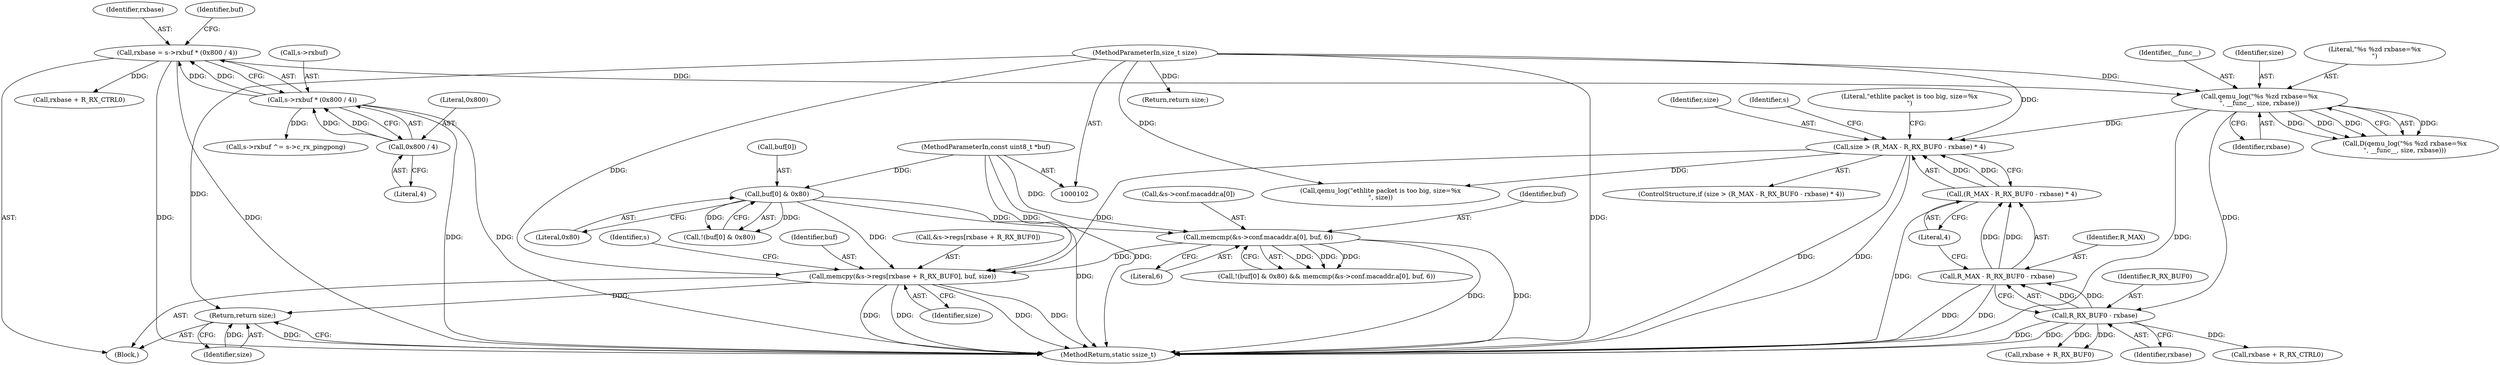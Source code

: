 digraph "0_qemu_a0d1cbdacff5df4ded16b753b38fdd9da6092968@API" {
"1000191" [label="(Call,memcpy(&s->regs[rxbase + R_RX_BUF0], buf, size))"];
"1000125" [label="(Call,buf[0] & 0x80)"];
"1000104" [label="(MethodParameterIn,const uint8_t *buf)"];
"1000130" [label="(Call,memcmp(&s->conf.macaddr.a[0], buf, 6))"];
"1000174" [label="(Call,size > (R_MAX - R_RX_BUF0 - rxbase) * 4)"];
"1000168" [label="(Call,qemu_log(\"%s %zd rxbase=%x\n\", __func__, size, rxbase))"];
"1000105" [label="(MethodParameterIn,size_t size)"];
"1000113" [label="(Call,rxbase = s->rxbuf * (0x800 / 4))"];
"1000115" [label="(Call,s->rxbuf * (0x800 / 4))"];
"1000119" [label="(Call,0x800 / 4)"];
"1000176" [label="(Call,(R_MAX - R_RX_BUF0 - rxbase) * 4)"];
"1000177" [label="(Call,R_MAX - R_RX_BUF0 - rxbase)"];
"1000179" [label="(Call,R_RX_BUF0 - rxbase)"];
"1000218" [label="(Return,return size;)"];
"1000116" [label="(Call,s->rxbuf)"];
"1000130" [label="(Call,memcmp(&s->conf.macaddr.a[0], buf, 6))"];
"1000142" [label="(Literal,6)"];
"1000125" [label="(Call,buf[0] & 0x80)"];
"1000220" [label="(MethodReturn,static ssize_t)"];
"1000219" [label="(Identifier,size)"];
"1000106" [label="(Block,)"];
"1000170" [label="(Identifier,__func__)"];
"1000182" [label="(Literal,4)"];
"1000179" [label="(Call,R_RX_BUF0 - rxbase)"];
"1000151" [label="(Call,rxbase + R_RX_CTRL0)"];
"1000114" [label="(Identifier,rxbase)"];
"1000197" [label="(Call,rxbase + R_RX_BUF0)"];
"1000167" [label="(Call,D(qemu_log(\"%s %zd rxbase=%x\n\", __func__, size, rxbase)))"];
"1000120" [label="(Literal,0x800)"];
"1000115" [label="(Call,s->rxbuf * (0x800 / 4))"];
"1000180" [label="(Identifier,R_RX_BUF0)"];
"1000127" [label="(Identifier,buf)"];
"1000205" [label="(Identifier,s)"];
"1000174" [label="(Call,size > (R_MAX - R_RX_BUF0 - rxbase) * 4)"];
"1000119" [label="(Call,0x800 / 4)"];
"1000124" [label="(Call,!(buf[0] & 0x80))"];
"1000113" [label="(Call,rxbase = s->rxbuf * (0x800 / 4))"];
"1000141" [label="(Identifier,buf)"];
"1000178" [label="(Identifier,R_MAX)"];
"1000207" [label="(Call,rxbase + R_RX_CTRL0)"];
"1000191" [label="(Call,memcpy(&s->regs[rxbase + R_RX_BUF0], buf, size))"];
"1000129" [label="(Literal,0x80)"];
"1000123" [label="(Call,!(buf[0] & 0x80) && memcmp(&s->conf.macaddr.a[0], buf, 6))"];
"1000173" [label="(ControlStructure,if (size > (R_MAX - R_RX_BUF0 - rxbase) * 4))"];
"1000186" [label="(Literal,\"ethlite packet is too big, size=%x\n\")"];
"1000176" [label="(Call,(R_MAX - R_RX_BUF0 - rxbase) * 4)"];
"1000168" [label="(Call,qemu_log(\"%s %zd rxbase=%x\n\", __func__, size, rxbase))"];
"1000131" [label="(Call,&s->conf.macaddr.a[0])"];
"1000211" [label="(Call,s->rxbuf ^= s->c_rx_pingpong)"];
"1000200" [label="(Identifier,buf)"];
"1000175" [label="(Identifier,size)"];
"1000172" [label="(Identifier,rxbase)"];
"1000192" [label="(Call,&s->regs[rxbase + R_RX_BUF0])"];
"1000195" [label="(Identifier,s)"];
"1000218" [label="(Return,return size;)"];
"1000185" [label="(Call,qemu_log(\"ethlite packet is too big, size=%x\n\", size))"];
"1000201" [label="(Identifier,size)"];
"1000181" [label="(Identifier,rxbase)"];
"1000177" [label="(Call,R_MAX - R_RX_BUF0 - rxbase)"];
"1000171" [label="(Identifier,size)"];
"1000169" [label="(Literal,\"%s %zd rxbase=%x\n\")"];
"1000143" [label="(Return,return size;)"];
"1000126" [label="(Call,buf[0])"];
"1000104" [label="(MethodParameterIn,const uint8_t *buf)"];
"1000105" [label="(MethodParameterIn,size_t size)"];
"1000121" [label="(Literal,4)"];
"1000191" -> "1000106"  [label="AST: "];
"1000191" -> "1000201"  [label="CFG: "];
"1000192" -> "1000191"  [label="AST: "];
"1000200" -> "1000191"  [label="AST: "];
"1000201" -> "1000191"  [label="AST: "];
"1000205" -> "1000191"  [label="CFG: "];
"1000191" -> "1000220"  [label="DDG: "];
"1000191" -> "1000220"  [label="DDG: "];
"1000191" -> "1000220"  [label="DDG: "];
"1000191" -> "1000220"  [label="DDG: "];
"1000125" -> "1000191"  [label="DDG: "];
"1000130" -> "1000191"  [label="DDG: "];
"1000104" -> "1000191"  [label="DDG: "];
"1000174" -> "1000191"  [label="DDG: "];
"1000105" -> "1000191"  [label="DDG: "];
"1000191" -> "1000218"  [label="DDG: "];
"1000125" -> "1000124"  [label="AST: "];
"1000125" -> "1000129"  [label="CFG: "];
"1000126" -> "1000125"  [label="AST: "];
"1000129" -> "1000125"  [label="AST: "];
"1000124" -> "1000125"  [label="CFG: "];
"1000125" -> "1000220"  [label="DDG: "];
"1000125" -> "1000124"  [label="DDG: "];
"1000125" -> "1000124"  [label="DDG: "];
"1000104" -> "1000125"  [label="DDG: "];
"1000125" -> "1000130"  [label="DDG: "];
"1000104" -> "1000102"  [label="AST: "];
"1000104" -> "1000220"  [label="DDG: "];
"1000104" -> "1000130"  [label="DDG: "];
"1000130" -> "1000123"  [label="AST: "];
"1000130" -> "1000142"  [label="CFG: "];
"1000131" -> "1000130"  [label="AST: "];
"1000141" -> "1000130"  [label="AST: "];
"1000142" -> "1000130"  [label="AST: "];
"1000123" -> "1000130"  [label="CFG: "];
"1000130" -> "1000220"  [label="DDG: "];
"1000130" -> "1000220"  [label="DDG: "];
"1000130" -> "1000123"  [label="DDG: "];
"1000130" -> "1000123"  [label="DDG: "];
"1000130" -> "1000123"  [label="DDG: "];
"1000174" -> "1000173"  [label="AST: "];
"1000174" -> "1000176"  [label="CFG: "];
"1000175" -> "1000174"  [label="AST: "];
"1000176" -> "1000174"  [label="AST: "];
"1000186" -> "1000174"  [label="CFG: "];
"1000195" -> "1000174"  [label="CFG: "];
"1000174" -> "1000220"  [label="DDG: "];
"1000174" -> "1000220"  [label="DDG: "];
"1000168" -> "1000174"  [label="DDG: "];
"1000105" -> "1000174"  [label="DDG: "];
"1000176" -> "1000174"  [label="DDG: "];
"1000176" -> "1000174"  [label="DDG: "];
"1000174" -> "1000185"  [label="DDG: "];
"1000168" -> "1000167"  [label="AST: "];
"1000168" -> "1000172"  [label="CFG: "];
"1000169" -> "1000168"  [label="AST: "];
"1000170" -> "1000168"  [label="AST: "];
"1000171" -> "1000168"  [label="AST: "];
"1000172" -> "1000168"  [label="AST: "];
"1000167" -> "1000168"  [label="CFG: "];
"1000168" -> "1000220"  [label="DDG: "];
"1000168" -> "1000167"  [label="DDG: "];
"1000168" -> "1000167"  [label="DDG: "];
"1000168" -> "1000167"  [label="DDG: "];
"1000168" -> "1000167"  [label="DDG: "];
"1000105" -> "1000168"  [label="DDG: "];
"1000113" -> "1000168"  [label="DDG: "];
"1000168" -> "1000179"  [label="DDG: "];
"1000105" -> "1000102"  [label="AST: "];
"1000105" -> "1000220"  [label="DDG: "];
"1000105" -> "1000143"  [label="DDG: "];
"1000105" -> "1000185"  [label="DDG: "];
"1000105" -> "1000218"  [label="DDG: "];
"1000113" -> "1000106"  [label="AST: "];
"1000113" -> "1000115"  [label="CFG: "];
"1000114" -> "1000113"  [label="AST: "];
"1000115" -> "1000113"  [label="AST: "];
"1000127" -> "1000113"  [label="CFG: "];
"1000113" -> "1000220"  [label="DDG: "];
"1000113" -> "1000220"  [label="DDG: "];
"1000115" -> "1000113"  [label="DDG: "];
"1000115" -> "1000113"  [label="DDG: "];
"1000113" -> "1000151"  [label="DDG: "];
"1000115" -> "1000119"  [label="CFG: "];
"1000116" -> "1000115"  [label="AST: "];
"1000119" -> "1000115"  [label="AST: "];
"1000115" -> "1000220"  [label="DDG: "];
"1000115" -> "1000220"  [label="DDG: "];
"1000119" -> "1000115"  [label="DDG: "];
"1000119" -> "1000115"  [label="DDG: "];
"1000115" -> "1000211"  [label="DDG: "];
"1000119" -> "1000121"  [label="CFG: "];
"1000120" -> "1000119"  [label="AST: "];
"1000121" -> "1000119"  [label="AST: "];
"1000176" -> "1000182"  [label="CFG: "];
"1000177" -> "1000176"  [label="AST: "];
"1000182" -> "1000176"  [label="AST: "];
"1000176" -> "1000220"  [label="DDG: "];
"1000177" -> "1000176"  [label="DDG: "];
"1000177" -> "1000176"  [label="DDG: "];
"1000177" -> "1000179"  [label="CFG: "];
"1000178" -> "1000177"  [label="AST: "];
"1000179" -> "1000177"  [label="AST: "];
"1000182" -> "1000177"  [label="CFG: "];
"1000177" -> "1000220"  [label="DDG: "];
"1000177" -> "1000220"  [label="DDG: "];
"1000179" -> "1000177"  [label="DDG: "];
"1000179" -> "1000177"  [label="DDG: "];
"1000179" -> "1000181"  [label="CFG: "];
"1000180" -> "1000179"  [label="AST: "];
"1000181" -> "1000179"  [label="AST: "];
"1000179" -> "1000220"  [label="DDG: "];
"1000179" -> "1000220"  [label="DDG: "];
"1000179" -> "1000197"  [label="DDG: "];
"1000179" -> "1000197"  [label="DDG: "];
"1000179" -> "1000207"  [label="DDG: "];
"1000218" -> "1000106"  [label="AST: "];
"1000218" -> "1000219"  [label="CFG: "];
"1000219" -> "1000218"  [label="AST: "];
"1000220" -> "1000218"  [label="CFG: "];
"1000218" -> "1000220"  [label="DDG: "];
"1000219" -> "1000218"  [label="DDG: "];
}
